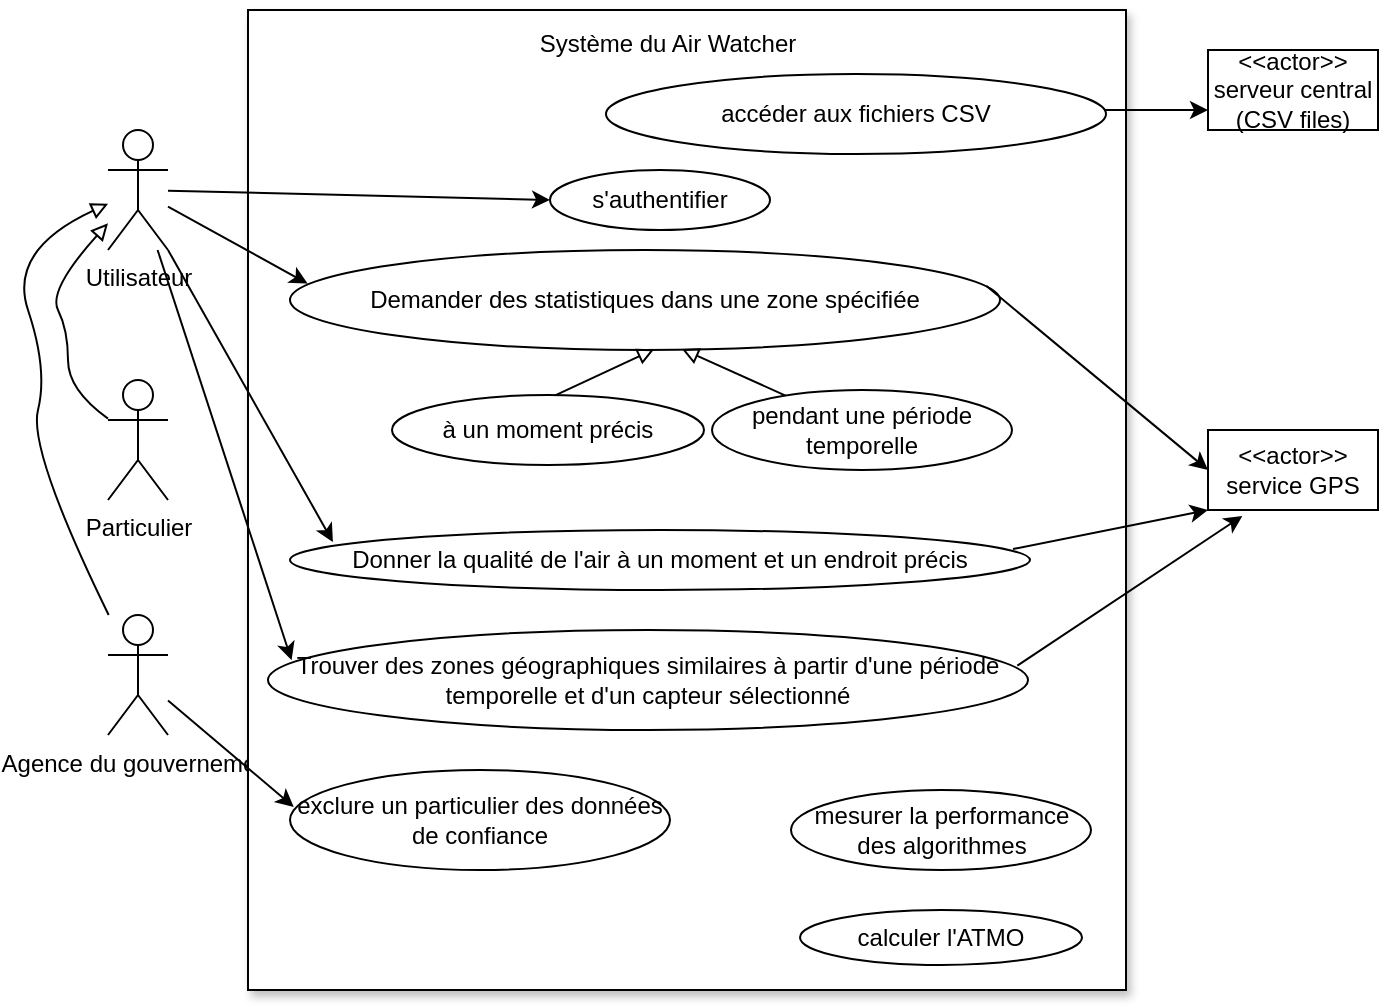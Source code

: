 <mxfile version="24.2.2" type="github">
  <diagram name="Page-1" id="l2WPUvjRW5Avm5DFvKfE">
    <mxGraphModel dx="795" dy="539" grid="1" gridSize="10" guides="1" tooltips="1" connect="1" arrows="1" fold="1" page="1" pageScale="1" pageWidth="827" pageHeight="1169" math="0" shadow="0">
      <root>
        <mxCell id="0" />
        <mxCell id="1" parent="0" />
        <mxCell id="mPMVMwwMDDIuX5QgNMDJ-1" value="Agence du gouvernement" style="shape=umlActor;verticalLabelPosition=bottom;verticalAlign=top;html=1;outlineConnect=0;" vertex="1" parent="1">
          <mxGeometry x="170" y="362.5" width="30" height="60" as="geometry" />
        </mxCell>
        <mxCell id="mPMVMwwMDDIuX5QgNMDJ-2" value="" style="rounded=0;whiteSpace=wrap;html=1;shadow=1;" vertex="1" parent="1">
          <mxGeometry x="240" y="60" width="439" height="490" as="geometry" />
        </mxCell>
        <mxCell id="mPMVMwwMDDIuX5QgNMDJ-3" value="Système du Air Watcher" style="text;html=1;align=center;verticalAlign=middle;whiteSpace=wrap;rounded=0;" vertex="1" parent="1">
          <mxGeometry x="349.5" y="62" width="200" height="30" as="geometry" />
        </mxCell>
        <mxCell id="mPMVMwwMDDIuX5QgNMDJ-5" value="Particulier" style="shape=umlActor;verticalLabelPosition=bottom;verticalAlign=top;html=1;outlineConnect=0;" vertex="1" parent="1">
          <mxGeometry x="170" y="245" width="30" height="60" as="geometry" />
        </mxCell>
        <mxCell id="mPMVMwwMDDIuX5QgNMDJ-10" value="&amp;lt;&amp;lt;actor&amp;gt;&amp;gt;&lt;div&gt;service GPS&lt;/div&gt;" style="rounded=0;whiteSpace=wrap;html=1;" vertex="1" parent="1">
          <mxGeometry x="720" y="270" width="85" height="40" as="geometry" />
        </mxCell>
        <mxCell id="mPMVMwwMDDIuX5QgNMDJ-13" value="&amp;lt;&amp;lt;actor&amp;gt;&amp;gt;&lt;div&gt;serveur central (CSV files)&lt;/div&gt;" style="rounded=0;whiteSpace=wrap;html=1;" vertex="1" parent="1">
          <mxGeometry x="720" y="80" width="85" height="40" as="geometry" />
        </mxCell>
        <mxCell id="mPMVMwwMDDIuX5QgNMDJ-19" value="" style="edgeStyle=orthogonalEdgeStyle;rounded=0;orthogonalLoop=1;jettySize=auto;html=1;" edge="1" parent="1" source="mPMVMwwMDDIuX5QgNMDJ-18" target="mPMVMwwMDDIuX5QgNMDJ-13">
          <mxGeometry relative="1" as="geometry">
            <Array as="points">
              <mxPoint x="700" y="110" />
              <mxPoint x="700" y="110" />
            </Array>
          </mxGeometry>
        </mxCell>
        <mxCell id="mPMVMwwMDDIuX5QgNMDJ-18" value="accéder aux fichiers CSV" style="ellipse;whiteSpace=wrap;html=1;" vertex="1" parent="1">
          <mxGeometry x="419" y="92" width="250" height="40" as="geometry" />
        </mxCell>
        <mxCell id="mPMVMwwMDDIuX5QgNMDJ-34" value="Demander des statistiques dans une zone spécifiée" style="ellipse;whiteSpace=wrap;html=1;" vertex="1" parent="1">
          <mxGeometry x="261" y="180" width="355" height="50" as="geometry" />
        </mxCell>
        <mxCell id="mPMVMwwMDDIuX5QgNMDJ-35" value="Donner la qualité de l&#39;air à un moment et un endroit précis" style="ellipse;whiteSpace=wrap;html=1;" vertex="1" parent="1">
          <mxGeometry x="261" y="320" width="370" height="30" as="geometry" />
        </mxCell>
        <mxCell id="mPMVMwwMDDIuX5QgNMDJ-36" value="à un moment précis" style="ellipse;whiteSpace=wrap;html=1;" vertex="1" parent="1">
          <mxGeometry x="312" y="252.5" width="156" height="35" as="geometry" />
        </mxCell>
        <mxCell id="mPMVMwwMDDIuX5QgNMDJ-37" value="pendant une période temporelle" style="ellipse;whiteSpace=wrap;html=1;" vertex="1" parent="1">
          <mxGeometry x="472" y="250" width="150" height="40" as="geometry" />
        </mxCell>
        <mxCell id="mPMVMwwMDDIuX5QgNMDJ-40" value="" style="endArrow=block;html=1;rounded=0;exitX=0.523;exitY=0.006;exitDx=0;exitDy=0;exitPerimeter=0;entryX=0.513;entryY=0.992;entryDx=0;entryDy=0;entryPerimeter=0;endFill=0;" edge="1" parent="1" source="mPMVMwwMDDIuX5QgNMDJ-36" target="mPMVMwwMDDIuX5QgNMDJ-34">
          <mxGeometry width="50" height="50" relative="1" as="geometry">
            <mxPoint x="375" y="325" as="sourcePoint" />
            <mxPoint x="425" y="275" as="targetPoint" />
          </mxGeometry>
        </mxCell>
        <mxCell id="mPMVMwwMDDIuX5QgNMDJ-41" value="" style="endArrow=block;html=1;rounded=0;entryX=0.552;entryY=0.99;entryDx=0;entryDy=0;entryPerimeter=0;endFill=0;" edge="1" parent="1" source="mPMVMwwMDDIuX5QgNMDJ-37" target="mPMVMwwMDDIuX5QgNMDJ-34">
          <mxGeometry width="50" height="50" relative="1" as="geometry">
            <mxPoint x="330" y="330" as="sourcePoint" />
            <mxPoint x="431" y="274" as="targetPoint" />
          </mxGeometry>
        </mxCell>
        <mxCell id="mPMVMwwMDDIuX5QgNMDJ-42" value="Trouver des zones géographiques similaires à partir d&#39;une période temporelle et d&#39;un capteur sélectionné" style="ellipse;whiteSpace=wrap;html=1;" vertex="1" parent="1">
          <mxGeometry x="250" y="370" width="380" height="50" as="geometry" />
        </mxCell>
        <mxCell id="mPMVMwwMDDIuX5QgNMDJ-45" value="exclure un particulier des données de confiance" style="ellipse;whiteSpace=wrap;html=1;" vertex="1" parent="1">
          <mxGeometry x="261" y="440" width="190" height="50" as="geometry" />
        </mxCell>
        <mxCell id="mPMVMwwMDDIuX5QgNMDJ-46" value="mesurer la performance des algorithmes" style="ellipse;whiteSpace=wrap;html=1;" vertex="1" parent="1">
          <mxGeometry x="511.5" y="450" width="150" height="40" as="geometry" />
        </mxCell>
        <mxCell id="mPMVMwwMDDIuX5QgNMDJ-48" value="" style="endArrow=classic;html=1;rounded=0;entryX=0.01;entryY=0.37;entryDx=0;entryDy=0;entryPerimeter=0;" edge="1" parent="1" source="mPMVMwwMDDIuX5QgNMDJ-1" target="mPMVMwwMDDIuX5QgNMDJ-45">
          <mxGeometry width="50" height="50" relative="1" as="geometry">
            <mxPoint x="180" y="360" as="sourcePoint" />
            <mxPoint x="230" y="310" as="targetPoint" />
          </mxGeometry>
        </mxCell>
        <mxCell id="mPMVMwwMDDIuX5QgNMDJ-49" value="s&#39;authentifier" style="ellipse;whiteSpace=wrap;html=1;" vertex="1" parent="1">
          <mxGeometry x="391" y="140" width="110" height="30" as="geometry" />
        </mxCell>
        <mxCell id="mPMVMwwMDDIuX5QgNMDJ-50" value="calculer l&#39;ATMO" style="ellipse;whiteSpace=wrap;html=1;" vertex="1" parent="1">
          <mxGeometry x="516" y="510" width="141" height="27.5" as="geometry" />
        </mxCell>
        <mxCell id="mPMVMwwMDDIuX5QgNMDJ-53" value="" style="endArrow=classic;html=1;rounded=0;exitX=0.981;exitY=0.361;exitDx=0;exitDy=0;exitPerimeter=0;entryX=0;entryY=0.5;entryDx=0;entryDy=0;" edge="1" parent="1" source="mPMVMwwMDDIuX5QgNMDJ-34" target="mPMVMwwMDDIuX5QgNMDJ-10">
          <mxGeometry width="50" height="50" relative="1" as="geometry">
            <mxPoint x="590" y="240" as="sourcePoint" />
            <mxPoint x="640" y="190" as="targetPoint" />
          </mxGeometry>
        </mxCell>
        <mxCell id="mPMVMwwMDDIuX5QgNMDJ-54" value="" style="endArrow=classic;html=1;rounded=0;exitX=0.977;exitY=0.317;exitDx=0;exitDy=0;exitPerimeter=0;entryX=0;entryY=1;entryDx=0;entryDy=0;" edge="1" parent="1" source="mPMVMwwMDDIuX5QgNMDJ-35" target="mPMVMwwMDDIuX5QgNMDJ-10">
          <mxGeometry width="50" height="50" relative="1" as="geometry">
            <mxPoint x="650" y="360" as="sourcePoint" />
            <mxPoint x="700" y="310" as="targetPoint" />
          </mxGeometry>
        </mxCell>
        <mxCell id="mPMVMwwMDDIuX5QgNMDJ-55" value="" style="endArrow=classic;html=1;rounded=0;exitX=0.986;exitY=0.356;exitDx=0;exitDy=0;exitPerimeter=0;entryX=0.202;entryY=1.074;entryDx=0;entryDy=0;entryPerimeter=0;" edge="1" parent="1" source="mPMVMwwMDDIuX5QgNMDJ-42" target="mPMVMwwMDDIuX5QgNMDJ-10">
          <mxGeometry width="50" height="50" relative="1" as="geometry">
            <mxPoint x="620" y="382.5" as="sourcePoint" />
            <mxPoint x="744" y="252.5" as="targetPoint" />
          </mxGeometry>
        </mxCell>
        <mxCell id="mPMVMwwMDDIuX5QgNMDJ-56" value="Utilisateur" style="shape=umlActor;verticalLabelPosition=bottom;verticalAlign=top;html=1;outlineConnect=0;" vertex="1" parent="1">
          <mxGeometry x="170" y="120" width="30" height="60" as="geometry" />
        </mxCell>
        <mxCell id="mPMVMwwMDDIuX5QgNMDJ-61" value="" style="curved=1;endArrow=block;html=1;rounded=0;endFill=0;" edge="1" parent="1" source="mPMVMwwMDDIuX5QgNMDJ-5" target="mPMVMwwMDDIuX5QgNMDJ-56">
          <mxGeometry width="50" height="50" relative="1" as="geometry">
            <mxPoint x="80" y="240" as="sourcePoint" />
            <mxPoint x="130" y="190" as="targetPoint" />
            <Array as="points">
              <mxPoint x="150" y="250" />
              <mxPoint x="150" y="220" />
              <mxPoint x="140" y="200" />
            </Array>
          </mxGeometry>
        </mxCell>
        <mxCell id="mPMVMwwMDDIuX5QgNMDJ-62" value="" style="curved=1;endArrow=block;html=1;rounded=0;endFill=0;" edge="1" parent="1" source="mPMVMwwMDDIuX5QgNMDJ-1" target="mPMVMwwMDDIuX5QgNMDJ-56">
          <mxGeometry width="50" height="50" relative="1" as="geometry">
            <mxPoint x="130" y="370" as="sourcePoint" />
            <mxPoint x="130" y="282" as="targetPoint" />
            <Array as="points">
              <mxPoint x="130" y="280" />
              <mxPoint x="140" y="240" />
              <mxPoint x="120" y="180" />
            </Array>
          </mxGeometry>
        </mxCell>
        <mxCell id="mPMVMwwMDDIuX5QgNMDJ-63" value="" style="endArrow=classic;html=1;rounded=0;entryX=0;entryY=0.5;entryDx=0;entryDy=0;" edge="1" parent="1" source="mPMVMwwMDDIuX5QgNMDJ-56" target="mPMVMwwMDDIuX5QgNMDJ-49">
          <mxGeometry width="50" height="50" relative="1" as="geometry">
            <mxPoint x="230" y="120" as="sourcePoint" />
            <mxPoint x="280" y="70" as="targetPoint" />
          </mxGeometry>
        </mxCell>
        <mxCell id="mPMVMwwMDDIuX5QgNMDJ-64" value="" style="endArrow=classic;html=1;rounded=0;entryX=0.025;entryY=0.337;entryDx=0;entryDy=0;entryPerimeter=0;" edge="1" parent="1" source="mPMVMwwMDDIuX5QgNMDJ-56" target="mPMVMwwMDDIuX5QgNMDJ-34">
          <mxGeometry width="50" height="50" relative="1" as="geometry">
            <mxPoint x="211" y="215" as="sourcePoint" />
            <mxPoint x="261" y="165" as="targetPoint" />
          </mxGeometry>
        </mxCell>
        <mxCell id="mPMVMwwMDDIuX5QgNMDJ-65" value="" style="endArrow=classic;html=1;rounded=0;exitX=1;exitY=1;exitDx=0;exitDy=0;exitPerimeter=0;entryX=0.058;entryY=0.2;entryDx=0;entryDy=0;entryPerimeter=0;" edge="1" parent="1" source="mPMVMwwMDDIuX5QgNMDJ-56" target="mPMVMwwMDDIuX5QgNMDJ-35">
          <mxGeometry width="50" height="50" relative="1" as="geometry">
            <mxPoint x="211" y="285" as="sourcePoint" />
            <mxPoint x="261" y="235" as="targetPoint" />
          </mxGeometry>
        </mxCell>
        <mxCell id="mPMVMwwMDDIuX5QgNMDJ-66" value="" style="endArrow=classic;html=1;rounded=0;entryX=0.031;entryY=0.303;entryDx=0;entryDy=0;entryPerimeter=0;" edge="1" parent="1" source="mPMVMwwMDDIuX5QgNMDJ-56" target="mPMVMwwMDDIuX5QgNMDJ-42">
          <mxGeometry width="50" height="50" relative="1" as="geometry">
            <mxPoint x="180" y="209.5" as="sourcePoint" />
            <mxPoint x="282" y="370.5" as="targetPoint" />
          </mxGeometry>
        </mxCell>
      </root>
    </mxGraphModel>
  </diagram>
</mxfile>
